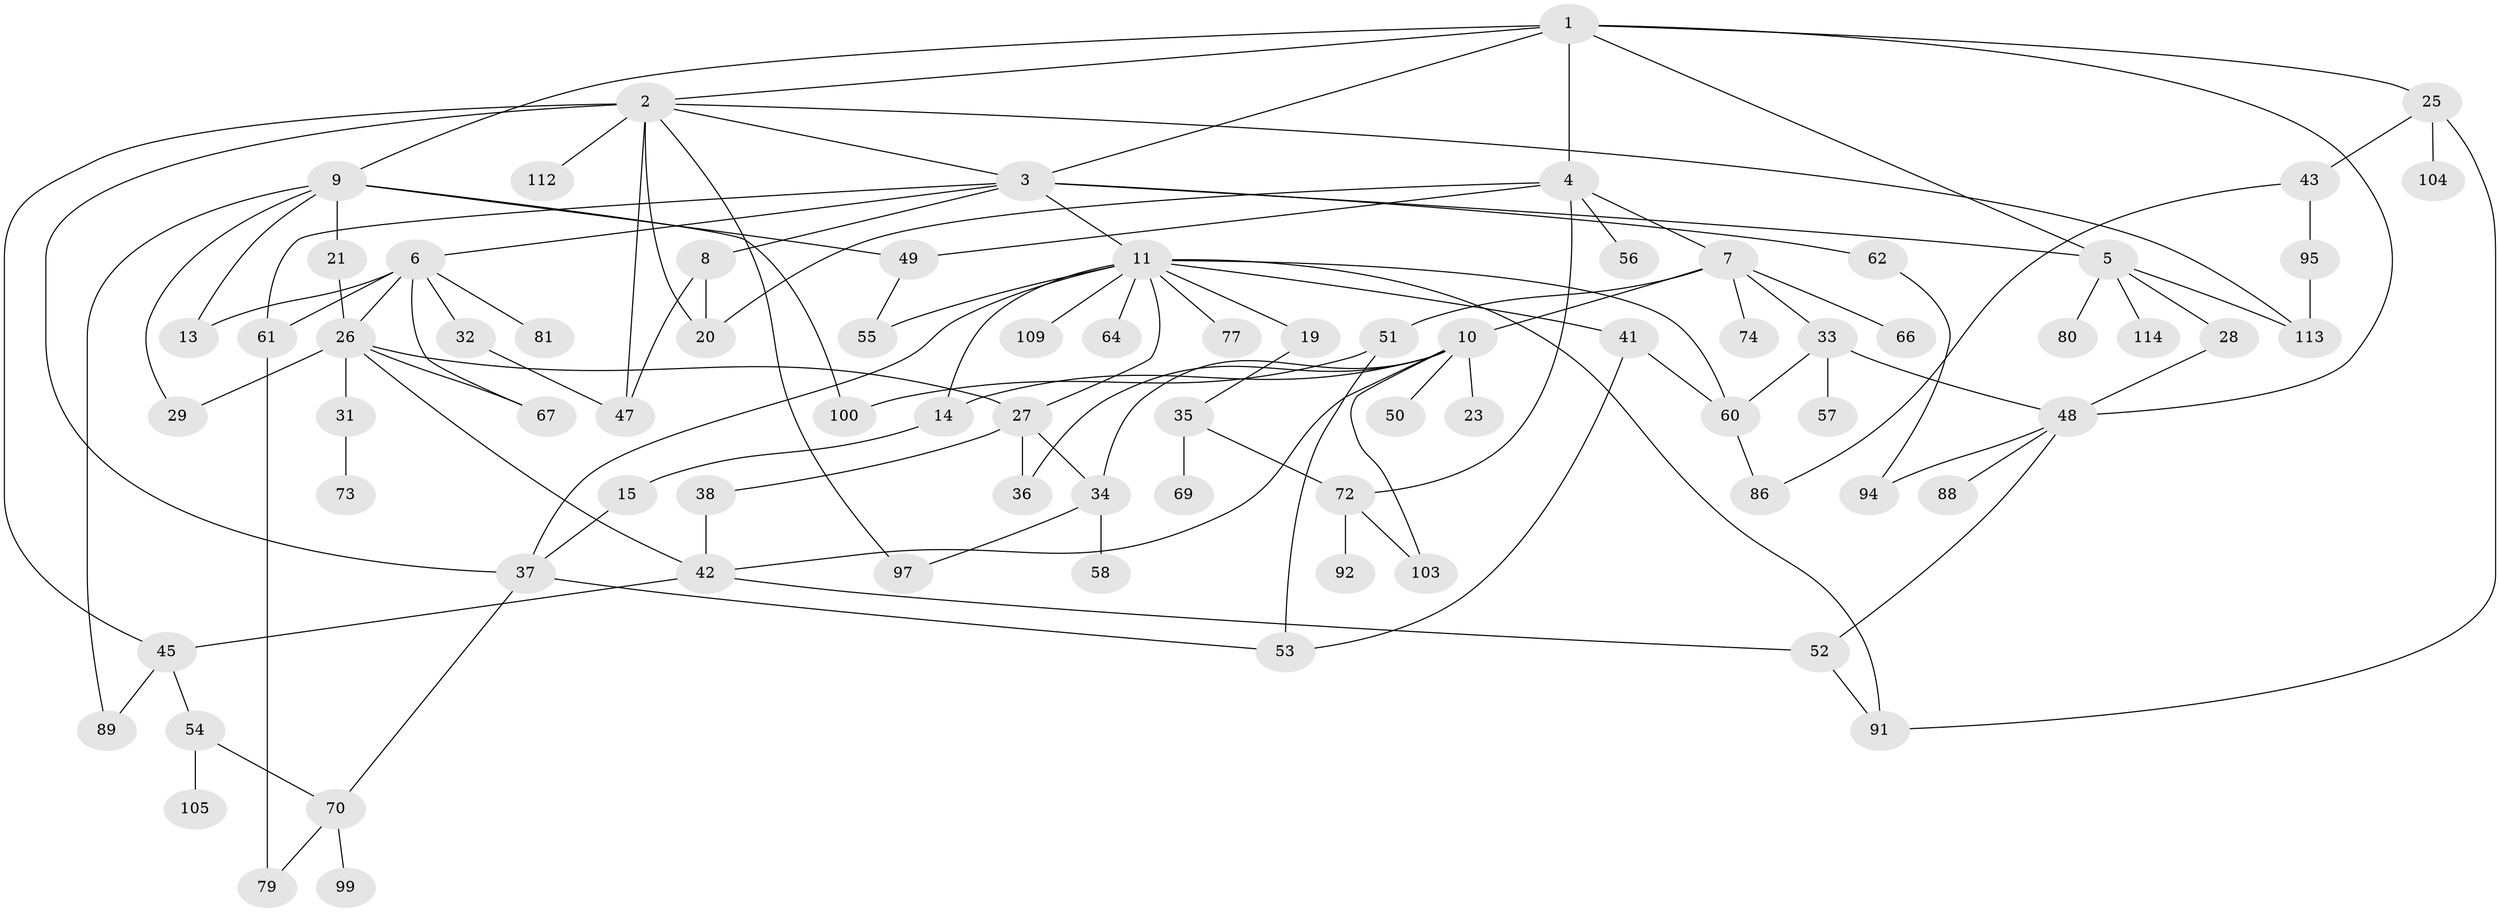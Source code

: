 // Generated by graph-tools (version 1.1) at 2025/23/03/03/25 07:23:35]
// undirected, 79 vertices, 120 edges
graph export_dot {
graph [start="1"]
  node [color=gray90,style=filled];
  1;
  2 [super="+17"];
  3 [super="+83"];
  4 [super="+30"];
  5 [super="+18"];
  6 [super="+24"];
  7 [super="+39"];
  8;
  9 [super="+16"];
  10 [super="+102"];
  11 [super="+12"];
  13 [super="+22"];
  14 [super="+108"];
  15 [super="+46"];
  19;
  20 [super="+98"];
  21 [super="+68"];
  23;
  25 [super="+40"];
  26 [super="+63"];
  27;
  28 [super="+101"];
  29 [super="+65"];
  31 [super="+44"];
  32;
  33 [super="+82"];
  34 [super="+78"];
  35;
  36;
  37 [super="+84"];
  38;
  41;
  42 [super="+107"];
  43 [super="+110"];
  45 [super="+96"];
  47 [super="+90"];
  48 [super="+59"];
  49 [super="+93"];
  50;
  51;
  52 [super="+71"];
  53 [super="+85"];
  54;
  55;
  56;
  57;
  58;
  60;
  61;
  62 [super="+87"];
  64;
  66 [super="+106"];
  67;
  69;
  70 [super="+75"];
  72 [super="+76"];
  73;
  74;
  77;
  79;
  80;
  81;
  86;
  88;
  89;
  91;
  92;
  94;
  95;
  97;
  99;
  100;
  103 [super="+111"];
  104;
  105;
  109;
  112;
  113;
  114;
  1 -- 2;
  1 -- 4;
  1 -- 9;
  1 -- 25;
  1 -- 3;
  1 -- 48;
  1 -- 5;
  2 -- 3;
  2 -- 20;
  2 -- 37;
  2 -- 97;
  2 -- 112;
  2 -- 113;
  2 -- 45;
  2 -- 47;
  3 -- 5;
  3 -- 6;
  3 -- 8;
  3 -- 11;
  3 -- 62;
  3 -- 61;
  4 -- 7;
  4 -- 56;
  4 -- 72;
  4 -- 49;
  4 -- 20;
  5 -- 28;
  5 -- 113;
  5 -- 80;
  5 -- 114;
  6 -- 13;
  6 -- 32;
  6 -- 61;
  6 -- 81;
  6 -- 26;
  6 -- 67;
  7 -- 10;
  7 -- 33;
  7 -- 51;
  7 -- 66;
  7 -- 74;
  8 -- 47;
  8 -- 20;
  9 -- 49;
  9 -- 100;
  9 -- 13;
  9 -- 89;
  9 -- 21;
  9 -- 29;
  10 -- 23;
  10 -- 36;
  10 -- 42;
  10 -- 50;
  10 -- 34;
  10 -- 14;
  10 -- 103;
  11 -- 19;
  11 -- 41;
  11 -- 60;
  11 -- 91;
  11 -- 27;
  11 -- 64;
  11 -- 77;
  11 -- 37;
  11 -- 55;
  11 -- 109;
  11 -- 14;
  14 -- 15;
  15 -- 37;
  19 -- 35;
  21 -- 26;
  25 -- 91;
  25 -- 104;
  25 -- 43;
  26 -- 27;
  26 -- 29;
  26 -- 31;
  26 -- 67;
  26 -- 42;
  27 -- 34;
  27 -- 38;
  27 -- 36;
  28 -- 48;
  31 -- 73;
  32 -- 47;
  33 -- 48;
  33 -- 57;
  33 -- 60;
  34 -- 58;
  34 -- 97;
  35 -- 69;
  35 -- 72;
  37 -- 53;
  37 -- 70;
  38 -- 42;
  41 -- 60;
  41 -- 53;
  42 -- 45;
  42 -- 52;
  43 -- 95;
  43 -- 86;
  45 -- 54;
  45 -- 89;
  48 -- 88;
  48 -- 94;
  48 -- 52;
  49 -- 55;
  51 -- 100;
  51 -- 53;
  52 -- 91;
  54 -- 70;
  54 -- 105;
  60 -- 86;
  61 -- 79;
  62 -- 94;
  70 -- 99;
  70 -- 79;
  72 -- 92;
  72 -- 103;
  95 -- 113;
}
